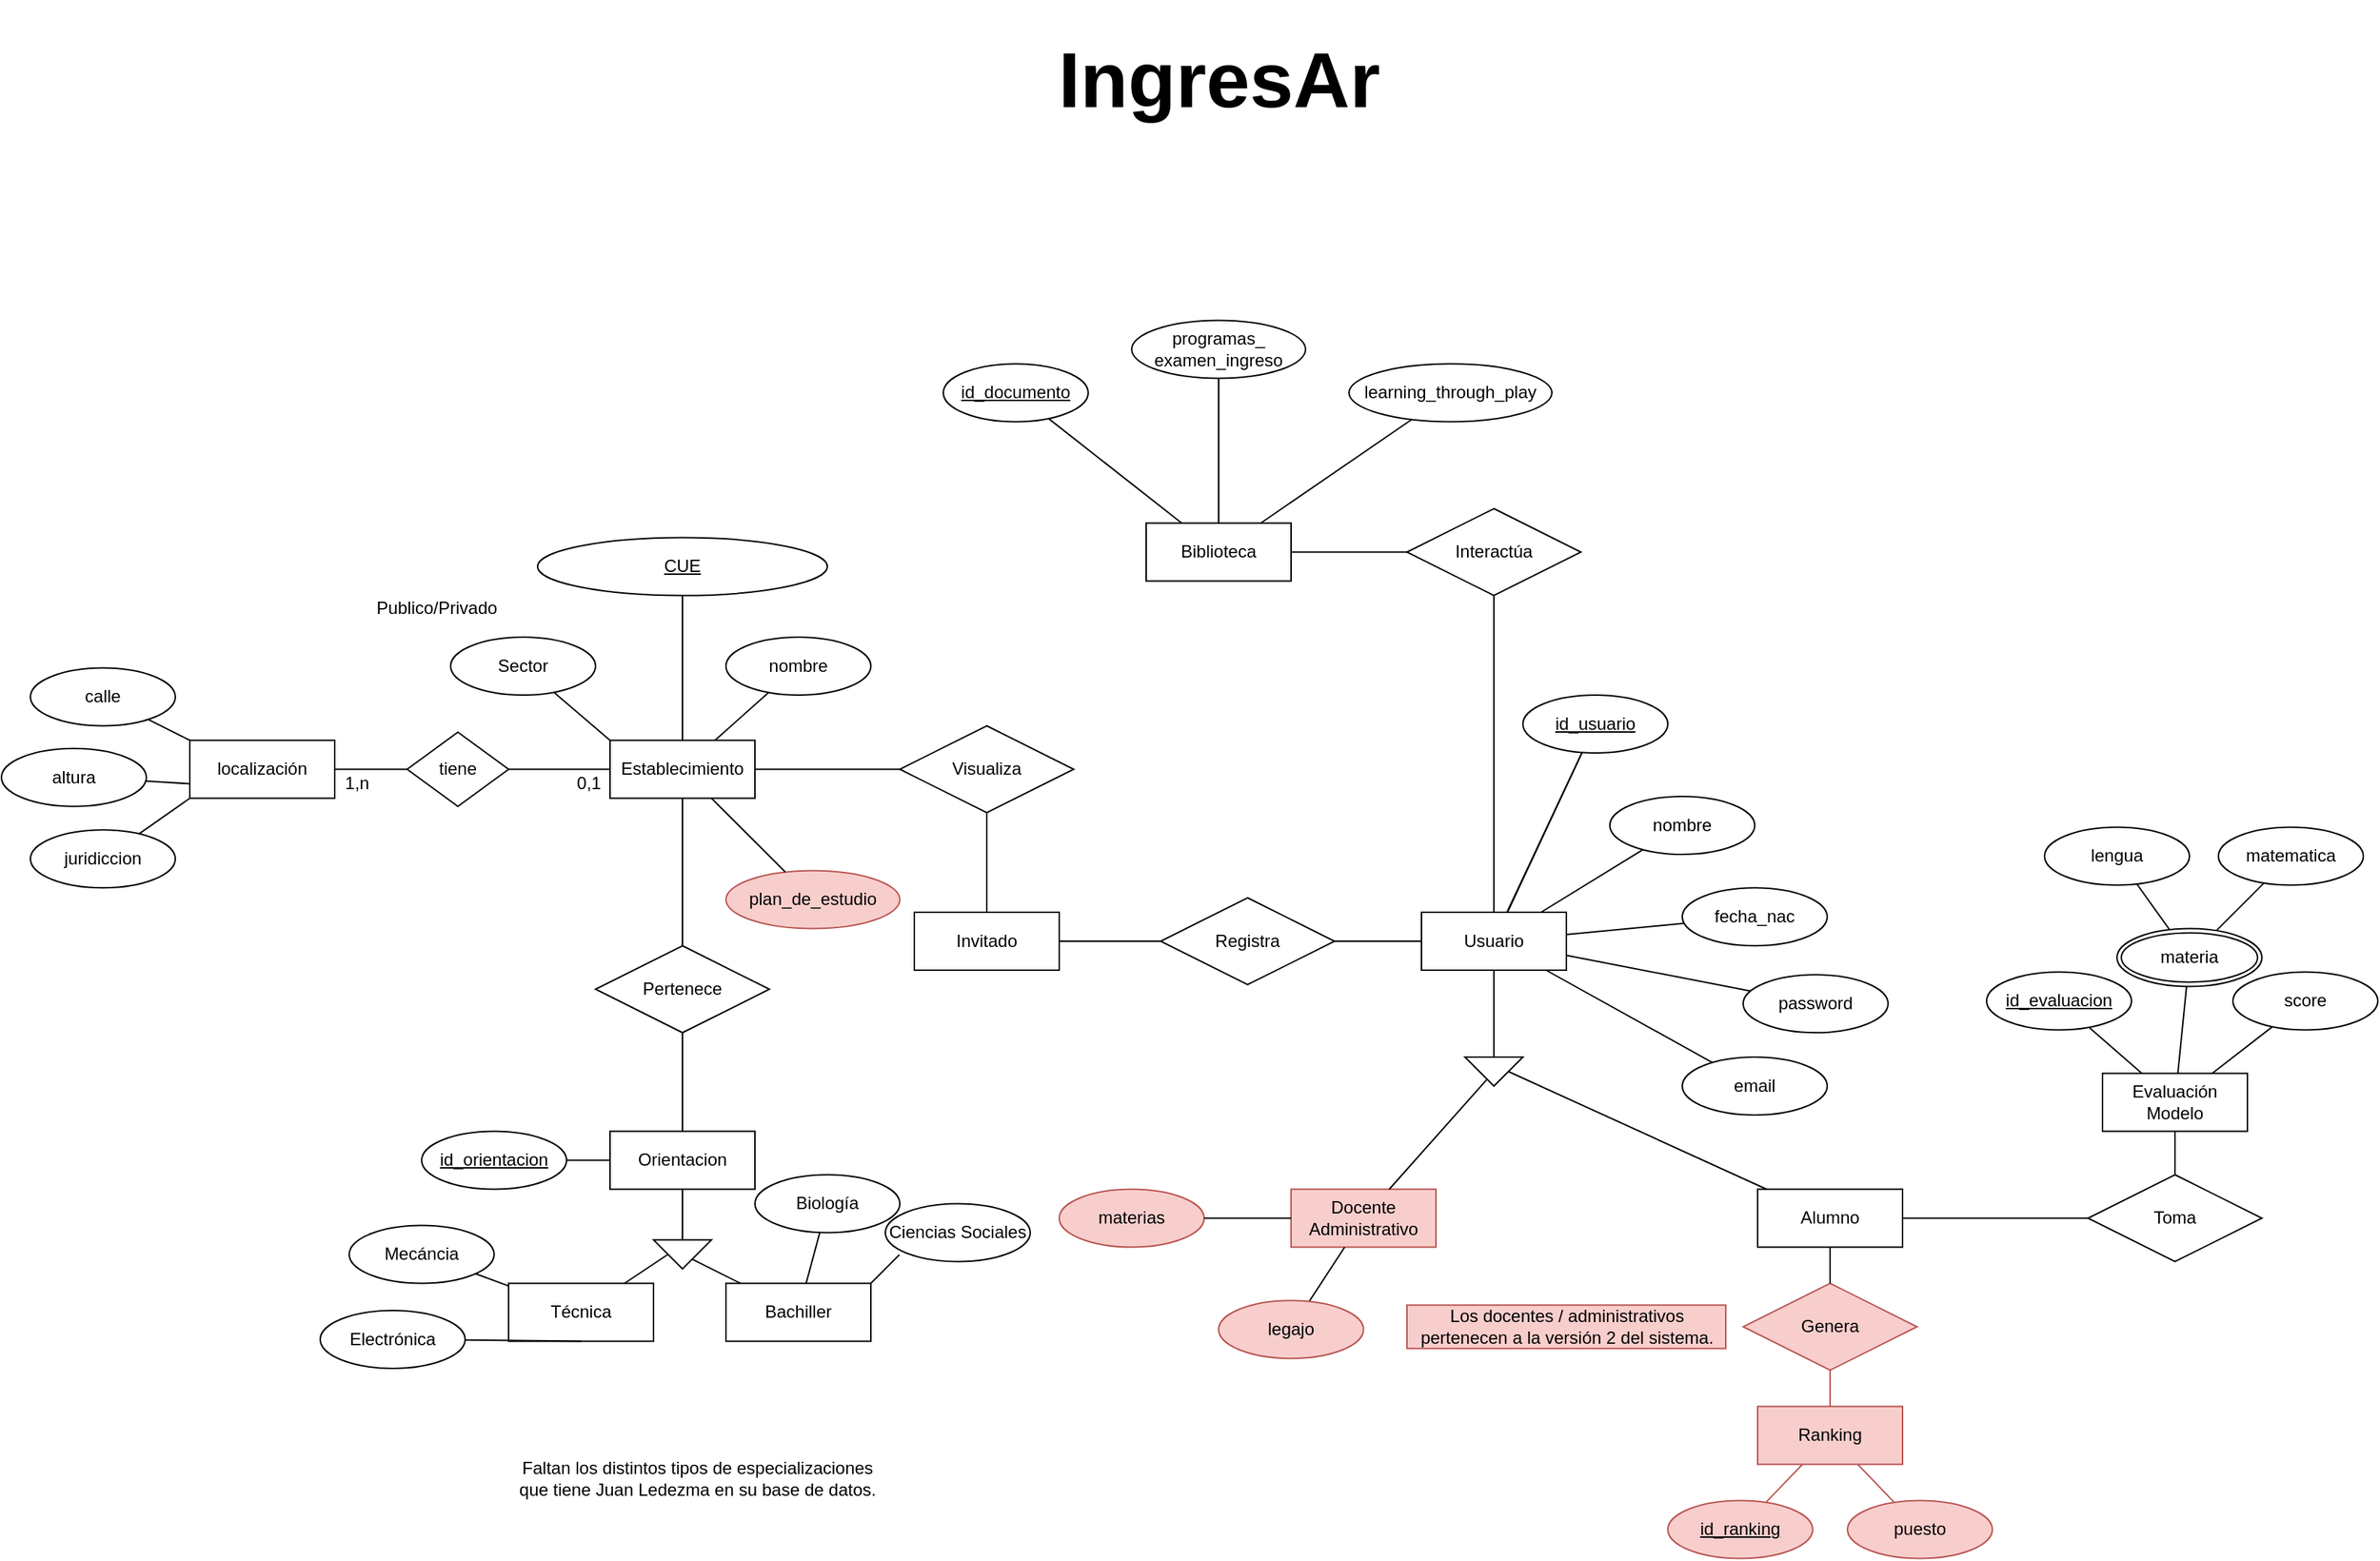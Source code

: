 <mxfile version="13.6.2" type="device" pages="3"><diagram id="C5RBs43oDa-KdzZeNtuy" name="MER"><mxGraphModel dx="1732" dy="1841" grid="1" gridSize="10" guides="1" tooltips="1" connect="1" arrows="1" fold="1" page="1" pageScale="1" pageWidth="827" pageHeight="1169" math="0" shadow="0"><root><mxCell id="WIyWlLk6GJQsqaUBKTNV-0"/><mxCell id="WIyWlLk6GJQsqaUBKTNV-1" parent="WIyWlLk6GJQsqaUBKTNV-0"/><mxCell id="CtugPG0uTECS5G1yRGEh-0" value="&lt;font style=&quot;font-size: 54px&quot;&gt;IngresAr&lt;/font&gt;" style="text;strokeColor=none;fillColor=none;html=1;fontSize=24;fontStyle=1;verticalAlign=middle;align=center;" parent="WIyWlLk6GJQsqaUBKTNV-1" vertex="1"><mxGeometry x="225" y="-360" width="330" height="110" as="geometry"/></mxCell><mxCell id="CtugPG0uTECS5G1yRGEh-1" value="Establecimiento" style="whiteSpace=wrap;html=1;align=center;" parent="WIyWlLk6GJQsqaUBKTNV-1" vertex="1"><mxGeometry x="-30" y="151.25" width="100" height="40" as="geometry"/></mxCell><mxCell id="CtugPG0uTECS5G1yRGEh-2" value="Usuario" style="whiteSpace=wrap;html=1;align=center;" parent="WIyWlLk6GJQsqaUBKTNV-1" vertex="1"><mxGeometry x="530" y="270" width="100" height="40" as="geometry"/></mxCell><mxCell id="CtugPG0uTECS5G1yRGEh-5" value="nombre" style="ellipse;whiteSpace=wrap;html=1;align=center;" parent="WIyWlLk6GJQsqaUBKTNV-1" vertex="1"><mxGeometry x="660" y="190" width="100" height="40" as="geometry"/></mxCell><mxCell id="CtugPG0uTECS5G1yRGEh-9" value="Docente Administrativo" style="whiteSpace=wrap;html=1;align=center;fillColor=#f8cecc;strokeColor=#b85450;" parent="WIyWlLk6GJQsqaUBKTNV-1" vertex="1"><mxGeometry x="440" y="461.25" width="100" height="40" as="geometry"/></mxCell><mxCell id="CtugPG0uTECS5G1yRGEh-10" value="" style="triangle;whiteSpace=wrap;html=1;rotation=90;" parent="WIyWlLk6GJQsqaUBKTNV-1" vertex="1"><mxGeometry x="570" y="360" width="20" height="40" as="geometry"/></mxCell><mxCell id="CtugPG0uTECS5G1yRGEh-11" value="id_usuario" style="ellipse;whiteSpace=wrap;html=1;align=center;fontStyle=4;" parent="WIyWlLk6GJQsqaUBKTNV-1" vertex="1"><mxGeometry x="600" y="120" width="100" height="40" as="geometry"/></mxCell><mxCell id="CtugPG0uTECS5G1yRGEh-12" value="id_documento" style="ellipse;whiteSpace=wrap;html=1;align=center;fontStyle=4;" parent="WIyWlLk6GJQsqaUBKTNV-1" vertex="1"><mxGeometry x="200" y="-108.75" width="100" height="40" as="geometry"/></mxCell><mxCell id="CtugPG0uTECS5G1yRGEh-15" value="Biología" style="ellipse;whiteSpace=wrap;html=1;align=center;" parent="WIyWlLk6GJQsqaUBKTNV-1" vertex="1"><mxGeometry x="70" y="451.25" width="100" height="40" as="geometry"/></mxCell><mxCell id="CtugPG0uTECS5G1yRGEh-16" value="Electrónica" style="ellipse;whiteSpace=wrap;html=1;align=center;" parent="WIyWlLk6GJQsqaUBKTNV-1" vertex="1"><mxGeometry x="-230" y="545" width="100" height="40" as="geometry"/></mxCell><mxCell id="CtugPG0uTECS5G1yRGEh-17" value="Técnica" style="whiteSpace=wrap;html=1;align=center;" parent="WIyWlLk6GJQsqaUBKTNV-1" vertex="1"><mxGeometry x="-100" y="526.25" width="100" height="40" as="geometry"/></mxCell><mxCell id="CtugPG0uTECS5G1yRGEh-18" value="Orientacion" style="whiteSpace=wrap;html=1;align=center;" parent="WIyWlLk6GJQsqaUBKTNV-1" vertex="1"><mxGeometry x="-30" y="421.25" width="100" height="40" as="geometry"/></mxCell><mxCell id="CtugPG0uTECS5G1yRGEh-19" value="Bachiller" style="whiteSpace=wrap;html=1;align=center;" parent="WIyWlLk6GJQsqaUBKTNV-1" vertex="1"><mxGeometry x="50" y="526.25" width="100" height="40" as="geometry"/></mxCell><mxCell id="CtugPG0uTECS5G1yRGEh-20" value="" style="triangle;whiteSpace=wrap;html=1;rotation=90;" parent="WIyWlLk6GJQsqaUBKTNV-1" vertex="1"><mxGeometry x="10" y="486.25" width="20" height="40" as="geometry"/></mxCell><mxCell id="CtugPG0uTECS5G1yRGEh-21" value="" style="endArrow=none;html=1;rounded=0;entryX=0.5;entryY=1;entryDx=0;entryDy=0;" parent="WIyWlLk6GJQsqaUBKTNV-1" source="CtugPG0uTECS5G1yRGEh-17" target="CtugPG0uTECS5G1yRGEh-20" edge="1"><mxGeometry relative="1" as="geometry"><mxPoint x="-40" y="511.25" as="sourcePoint"/><mxPoint x="-23" y="514.25" as="targetPoint"/></mxGeometry></mxCell><mxCell id="CtugPG0uTECS5G1yRGEh-22" value="" style="endArrow=none;html=1;rounded=0;" parent="WIyWlLk6GJQsqaUBKTNV-1" source="CtugPG0uTECS5G1yRGEh-19" target="CtugPG0uTECS5G1yRGEh-20" edge="1"><mxGeometry relative="1" as="geometry"><mxPoint x="-62.979" y="551.25" as="sourcePoint"/><mxPoint x="-13" y="524.25" as="targetPoint"/></mxGeometry></mxCell><mxCell id="CtugPG0uTECS5G1yRGEh-23" value="" style="endArrow=none;html=1;rounded=0;" parent="WIyWlLk6GJQsqaUBKTNV-1" source="CtugPG0uTECS5G1yRGEh-18" target="CtugPG0uTECS5G1yRGEh-20" edge="1"><mxGeometry relative="1" as="geometry"><mxPoint x="-40" y="511.25" as="sourcePoint"/><mxPoint x="120" y="511.25" as="targetPoint"/></mxGeometry></mxCell><mxCell id="CtugPG0uTECS5G1yRGEh-25" value="" style="endArrow=none;html=1;rounded=0;" parent="WIyWlLk6GJQsqaUBKTNV-1" source="CtugPG0uTECS5G1yRGEh-2" target="CtugPG0uTECS5G1yRGEh-10" edge="1"><mxGeometry relative="1" as="geometry"><mxPoint x="270" y="380" as="sourcePoint"/><mxPoint x="430" y="380" as="targetPoint"/></mxGeometry></mxCell><mxCell id="CtugPG0uTECS5G1yRGEh-27" value="" style="endArrow=none;html=1;rounded=0;" parent="WIyWlLk6GJQsqaUBKTNV-1" source="CtugPG0uTECS5G1yRGEh-9" target="CtugPG0uTECS5G1yRGEh-10" edge="1"><mxGeometry relative="1" as="geometry"><mxPoint x="550.167" y="410" as="sourcePoint"/><mxPoint x="590" y="380" as="targetPoint"/></mxGeometry></mxCell><mxCell id="CtugPG0uTECS5G1yRGEh-29" value="Mecáncia" style="ellipse;whiteSpace=wrap;html=1;align=center;" parent="WIyWlLk6GJQsqaUBKTNV-1" vertex="1"><mxGeometry x="-210" y="486.25" width="100" height="40" as="geometry"/></mxCell><mxCell id="CtugPG0uTECS5G1yRGEh-32" value="Ciencias Sociales" style="ellipse;whiteSpace=wrap;html=1;align=center;" parent="WIyWlLk6GJQsqaUBKTNV-1" vertex="1"><mxGeometry x="160" y="471.25" width="100" height="40" as="geometry"/></mxCell><mxCell id="CtugPG0uTECS5G1yRGEh-33" value="" style="endArrow=none;html=1;rounded=0;entryX=0.5;entryY=1;entryDx=0;entryDy=0;" parent="WIyWlLk6GJQsqaUBKTNV-1" source="CtugPG0uTECS5G1yRGEh-16" target="CtugPG0uTECS5G1yRGEh-17" edge="1"><mxGeometry relative="1" as="geometry"><mxPoint x="50" y="511.25" as="sourcePoint"/><mxPoint x="210" y="511.25" as="targetPoint"/></mxGeometry></mxCell><mxCell id="CtugPG0uTECS5G1yRGEh-34" value="" style="endArrow=none;html=1;rounded=0;" parent="WIyWlLk6GJQsqaUBKTNV-1" source="CtugPG0uTECS5G1yRGEh-29" target="CtugPG0uTECS5G1yRGEh-17" edge="1"><mxGeometry relative="1" as="geometry"><mxPoint x="-71.231" y="641.761" as="sourcePoint"/><mxPoint x="-100" y="591.25" as="targetPoint"/></mxGeometry></mxCell><mxCell id="CtugPG0uTECS5G1yRGEh-35" value="" style="endArrow=none;html=1;rounded=0;" parent="WIyWlLk6GJQsqaUBKTNV-1" source="CtugPG0uTECS5G1yRGEh-15" target="CtugPG0uTECS5G1yRGEh-19" edge="1"><mxGeometry relative="1" as="geometry"><mxPoint x="-71.231" y="641.761" as="sourcePoint"/><mxPoint x="-100" y="591.25" as="targetPoint"/></mxGeometry></mxCell><mxCell id="CtugPG0uTECS5G1yRGEh-36" value="" style="endArrow=none;html=1;rounded=0;exitX=0.097;exitY=0.881;exitDx=0;exitDy=0;entryX=1;entryY=0;entryDx=0;entryDy=0;exitPerimeter=0;" parent="WIyWlLk6GJQsqaUBKTNV-1" target="CtugPG0uTECS5G1yRGEh-19" edge="1" source="CtugPG0uTECS5G1yRGEh-32"><mxGeometry relative="1" as="geometry"><mxPoint x="46.171" y="701.403" as="sourcePoint"/><mxPoint x="104.444" y="591.25" as="targetPoint"/></mxGeometry></mxCell><mxCell id="CtugPG0uTECS5G1yRGEh-38" value="juridiccion" style="ellipse;whiteSpace=wrap;html=1;align=center;" parent="WIyWlLk6GJQsqaUBKTNV-1" vertex="1"><mxGeometry x="-430" y="213.13" width="100" height="40" as="geometry"/></mxCell><mxCell id="CtugPG0uTECS5G1yRGEh-40" value="calle" style="ellipse;whiteSpace=wrap;html=1;align=center;" parent="WIyWlLk6GJQsqaUBKTNV-1" vertex="1"><mxGeometry x="-430" y="101.25" width="100" height="40" as="geometry"/></mxCell><mxCell id="CtugPG0uTECS5G1yRGEh-41" value="altura" style="ellipse;whiteSpace=wrap;html=1;align=center;" parent="WIyWlLk6GJQsqaUBKTNV-1" vertex="1"><mxGeometry x="-450" y="156.88" width="100" height="40" as="geometry"/></mxCell><mxCell id="CtugPG0uTECS5G1yRGEh-42" value="id_orientacion" style="ellipse;whiteSpace=wrap;html=1;align=center;fontStyle=4;" parent="WIyWlLk6GJQsqaUBKTNV-1" vertex="1"><mxGeometry x="-160" y="421.25" width="100" height="40" as="geometry"/></mxCell><mxCell id="CtugPG0uTECS5G1yRGEh-43" value="" style="endArrow=none;html=1;rounded=0;" parent="WIyWlLk6GJQsqaUBKTNV-1" source="CtugPG0uTECS5G1yRGEh-18" target="CtugPG0uTECS5G1yRGEh-42" edge="1"><mxGeometry relative="1" as="geometry"><mxPoint x="10" y="391.25" as="sourcePoint"/><mxPoint x="170" y="391.25" as="targetPoint"/></mxGeometry></mxCell><mxCell id="CtugPG0uTECS5G1yRGEh-44" value="" style="endArrow=none;html=1;rounded=0;" parent="WIyWlLk6GJQsqaUBKTNV-1" source="CtugPG0uTECS5G1yRGEh-11" target="CtugPG0uTECS5G1yRGEh-2" edge="1"><mxGeometry relative="1" as="geometry"><mxPoint x="310" y="520" as="sourcePoint"/><mxPoint x="470" y="520" as="targetPoint"/></mxGeometry></mxCell><mxCell id="CtugPG0uTECS5G1yRGEh-46" value="materias" style="ellipse;whiteSpace=wrap;html=1;align=center;fillColor=#f8cecc;strokeColor=#b85450;" parent="WIyWlLk6GJQsqaUBKTNV-1" vertex="1"><mxGeometry x="280" y="461.25" width="100" height="40" as="geometry"/></mxCell><mxCell id="CtugPG0uTECS5G1yRGEh-47" value="email" style="ellipse;whiteSpace=wrap;html=1;align=center;" parent="WIyWlLk6GJQsqaUBKTNV-1" vertex="1"><mxGeometry x="710" y="370" width="100" height="40" as="geometry"/></mxCell><mxCell id="CtugPG0uTECS5G1yRGEh-52" value="" style="endArrow=none;html=1;rounded=0;" parent="WIyWlLk6GJQsqaUBKTNV-1" source="CtugPG0uTECS5G1yRGEh-9" target="CtugPG0uTECS5G1yRGEh-46" edge="1"><mxGeometry relative="1" as="geometry"><mxPoint x="411" y="451.25" as="sourcePoint"/><mxPoint x="518.859" y="531.753" as="targetPoint"/></mxGeometry></mxCell><mxCell id="CtugPG0uTECS5G1yRGEh-55" value="" style="endArrow=none;html=1;rounded=0;exitX=0.5;exitY=1;exitDx=0;exitDy=0;" parent="WIyWlLk6GJQsqaUBKTNV-1" source="CtugPG0uTECS5G1yRGEh-3" target="CtugPG0uTECS5G1yRGEh-18" edge="1"><mxGeometry relative="1" as="geometry"><mxPoint x="120" y="391.25" as="sourcePoint"/><mxPoint x="280" y="391.25" as="targetPoint"/></mxGeometry></mxCell><mxCell id="CtugPG0uTECS5G1yRGEh-3" value="Pertenece" style="shape=rhombus;perimeter=rhombusPerimeter;whiteSpace=wrap;html=1;align=center;" parent="WIyWlLk6GJQsqaUBKTNV-1" vertex="1"><mxGeometry x="-40" y="293.13" width="120" height="60" as="geometry"/></mxCell><mxCell id="CtugPG0uTECS5G1yRGEh-56" value="" style="endArrow=none;html=1;rounded=0;entryX=0.5;entryY=0;entryDx=0;entryDy=0;" parent="WIyWlLk6GJQsqaUBKTNV-1" source="CtugPG0uTECS5G1yRGEh-1" target="CtugPG0uTECS5G1yRGEh-3" edge="1"><mxGeometry relative="1" as="geometry"><mxPoint x="20" y="191.25" as="sourcePoint"/><mxPoint x="20" y="321.25" as="targetPoint"/></mxGeometry></mxCell><mxCell id="CtugPG0uTECS5G1yRGEh-58" value="" style="endArrow=none;html=1;rounded=0;entryX=0;entryY=0.75;entryDx=0;entryDy=0;" parent="WIyWlLk6GJQsqaUBKTNV-1" source="CtugPG0uTECS5G1yRGEh-41" target="LcqSjx4e0BW0y9rPXVTJ-1" edge="1"><mxGeometry relative="1" as="geometry"><mxPoint x="-186.379" y="243.622" as="sourcePoint"/><mxPoint x="-380" y="41.25" as="targetPoint"/></mxGeometry></mxCell><mxCell id="CtugPG0uTECS5G1yRGEh-59" value="" style="endArrow=none;html=1;rounded=0;entryX=0;entryY=0;entryDx=0;entryDy=0;" parent="WIyWlLk6GJQsqaUBKTNV-1" source="CtugPG0uTECS5G1yRGEh-40" target="LcqSjx4e0BW0y9rPXVTJ-1" edge="1"><mxGeometry relative="1" as="geometry"><mxPoint x="-220.644" y="208.051" as="sourcePoint"/><mxPoint x="-381.93" y="41.235" as="targetPoint"/></mxGeometry></mxCell><mxCell id="CtugPG0uTECS5G1yRGEh-62" value="" style="endArrow=none;html=1;rounded=0;" parent="WIyWlLk6GJQsqaUBKTNV-1" source="CtugPG0uTECS5G1yRGEh-12" target="CtugPG0uTECS5G1yRGEh-74" edge="1"><mxGeometry relative="1" as="geometry"><mxPoint x="135.725" y="228.4" as="sourcePoint"/><mxPoint x="170" y="251.25" as="targetPoint"/></mxGeometry></mxCell><mxCell id="CtugPG0uTECS5G1yRGEh-65" value="" style="endArrow=none;html=1;rounded=0;" parent="WIyWlLk6GJQsqaUBKTNV-1" source="CtugPG0uTECS5G1yRGEh-2" target="CtugPG0uTECS5G1yRGEh-5" edge="1"><mxGeometry relative="1" as="geometry"><mxPoint x="270" y="360" as="sourcePoint"/><mxPoint x="430" y="360" as="targetPoint"/></mxGeometry></mxCell><mxCell id="CtugPG0uTECS5G1yRGEh-68" value="" style="endArrow=none;html=1;rounded=0;" parent="WIyWlLk6GJQsqaUBKTNV-1" source="CtugPG0uTECS5G1yRGEh-2" target="CtugPG0uTECS5G1yRGEh-47" edge="1"><mxGeometry relative="1" as="geometry"><mxPoint x="570" y="400" as="sourcePoint"/><mxPoint x="730" y="400" as="targetPoint"/></mxGeometry></mxCell><mxCell id="CtugPG0uTECS5G1yRGEh-74" value="Biblioteca" style="whiteSpace=wrap;html=1;align=center;" parent="WIyWlLk6GJQsqaUBKTNV-1" vertex="1"><mxGeometry x="340" y="1.25" width="100" height="40" as="geometry"/></mxCell><mxCell id="CtugPG0uTECS5G1yRGEh-76" value="" style="endArrow=none;html=1;rounded=0;" parent="WIyWlLk6GJQsqaUBKTNV-1" source="CtugPG0uTECS5G1yRGEh-79" target="CtugPG0uTECS5G1yRGEh-74" edge="1"><mxGeometry relative="1" as="geometry"><mxPoint x="221.053" y="251.25" as="sourcePoint"/><mxPoint x="378.947" y="101.25" as="targetPoint"/></mxGeometry></mxCell><mxCell id="CtugPG0uTECS5G1yRGEh-79" value="Interactúa" style="shape=rhombus;perimeter=rhombusPerimeter;whiteSpace=wrap;html=1;align=center;" parent="WIyWlLk6GJQsqaUBKTNV-1" vertex="1"><mxGeometry x="520" y="-8.75" width="120" height="60" as="geometry"/></mxCell><mxCell id="CtugPG0uTECS5G1yRGEh-80" value="" style="endArrow=none;html=1;rounded=0;" parent="WIyWlLk6GJQsqaUBKTNV-1" source="CtugPG0uTECS5G1yRGEh-2" target="CtugPG0uTECS5G1yRGEh-79" edge="1"><mxGeometry relative="1" as="geometry"><mxPoint x="560" y="270.0" as="sourcePoint"/><mxPoint x="410" y="120.0" as="targetPoint"/></mxGeometry></mxCell><mxCell id="CtugPG0uTECS5G1yRGEh-82" value="CUE" style="ellipse;whiteSpace=wrap;html=1;align=center;fontStyle=4;" parent="WIyWlLk6GJQsqaUBKTNV-1" vertex="1"><mxGeometry x="-80" y="11.25" width="200" height="40" as="geometry"/></mxCell><mxCell id="CtugPG0uTECS5G1yRGEh-83" value="" style="endArrow=none;html=1;rounded=0;" parent="WIyWlLk6GJQsqaUBKTNV-1" source="CtugPG0uTECS5G1yRGEh-82" target="CtugPG0uTECS5G1yRGEh-1" edge="1"><mxGeometry relative="1" as="geometry"><mxPoint x="145.73" y="-159.766" as="sourcePoint"/><mxPoint x="16" y="149" as="targetPoint"/></mxGeometry></mxCell><mxCell id="CtugPG0uTECS5G1yRGEh-85" value="learning_through_play" style="ellipse;whiteSpace=wrap;html=1;align=center;" parent="WIyWlLk6GJQsqaUBKTNV-1" vertex="1"><mxGeometry x="480" y="-108.75" width="140" height="40" as="geometry"/></mxCell><mxCell id="CtugPG0uTECS5G1yRGEh-87" value="" style="endArrow=none;html=1;rounded=0;" parent="WIyWlLk6GJQsqaUBKTNV-1" source="CtugPG0uTECS5G1yRGEh-85" target="CtugPG0uTECS5G1yRGEh-74" edge="1"><mxGeometry relative="1" as="geometry"><mxPoint x="440" y="-68.75" as="sourcePoint"/><mxPoint x="408" y="11.25" as="targetPoint"/></mxGeometry></mxCell><mxCell id="CtugPG0uTECS5G1yRGEh-89" value="" style="endArrow=none;html=1;rounded=0;" parent="WIyWlLk6GJQsqaUBKTNV-1" source="CtugPG0uTECS5G1yRGEh-90" target="CtugPG0uTECS5G1yRGEh-9" edge="1"><mxGeometry relative="1" as="geometry"><mxPoint x="610" y="481.25" as="sourcePoint"/><mxPoint x="470" y="501.25" as="targetPoint"/></mxGeometry></mxCell><mxCell id="CtugPG0uTECS5G1yRGEh-90" value="legajo" style="ellipse;whiteSpace=wrap;html=1;align=center;fillColor=#f8cecc;strokeColor=#b85450;" parent="WIyWlLk6GJQsqaUBKTNV-1" vertex="1"><mxGeometry x="390" y="538.13" width="100" height="40" as="geometry"/></mxCell><mxCell id="CtugPG0uTECS5G1yRGEh-96" value="Los docentes / administrativos&lt;br&gt;pertenecen a la versión 2 del sistema." style="text;html=1;align=center;verticalAlign=middle;resizable=0;points=[];autosize=1;fillColor=#f8cecc;strokeColor=#b85450;" parent="WIyWlLk6GJQsqaUBKTNV-1" vertex="1"><mxGeometry x="520" y="541.25" width="220" height="30" as="geometry"/></mxCell><mxCell id="CtugPG0uTECS5G1yRGEh-100" value="nombre" style="ellipse;whiteSpace=wrap;html=1;align=center;" parent="WIyWlLk6GJQsqaUBKTNV-1" vertex="1"><mxGeometry x="50" y="80" width="100" height="40" as="geometry"/></mxCell><mxCell id="CtugPG0uTECS5G1yRGEh-102" value="fecha_nac" style="ellipse;whiteSpace=wrap;html=1;align=center;" parent="WIyWlLk6GJQsqaUBKTNV-1" vertex="1"><mxGeometry x="710" y="253.13" width="100" height="40" as="geometry"/></mxCell><mxCell id="CtugPG0uTECS5G1yRGEh-103" value="" style="endArrow=none;html=1;rounded=0;" parent="WIyWlLk6GJQsqaUBKTNV-1" source="CtugPG0uTECS5G1yRGEh-102" target="CtugPG0uTECS5G1yRGEh-2" edge="1"><mxGeometry relative="1" as="geometry"><mxPoint x="310" y="220" as="sourcePoint"/><mxPoint x="470" y="220" as="targetPoint"/></mxGeometry></mxCell><mxCell id="CtugPG0uTECS5G1yRGEh-112" value="" style="endArrow=none;html=1;rounded=0;" parent="WIyWlLk6GJQsqaUBKTNV-1" source="CtugPG0uTECS5G1yRGEh-100" target="CtugPG0uTECS5G1yRGEh-1" edge="1"><mxGeometry relative="1" as="geometry"><mxPoint x="160" y="261.25" as="sourcePoint"/><mxPoint x="320" y="261.25" as="targetPoint"/></mxGeometry></mxCell><mxCell id="CtugPG0uTECS5G1yRGEh-113" value="Faltan los distintos tipos de especializaciones&lt;br&gt;que tiene Juan Ledezma en su base de datos." style="text;html=1;align=center;verticalAlign=middle;resizable=0;points=[];autosize=1;" parent="WIyWlLk6GJQsqaUBKTNV-1" vertex="1"><mxGeometry x="-100" y="646.25" width="260" height="30" as="geometry"/></mxCell><mxCell id="CtugPG0uTECS5G1yRGEh-116" value="programas_&lt;br&gt;examen_ingreso" style="ellipse;whiteSpace=wrap;html=1;align=center;" parent="WIyWlLk6GJQsqaUBKTNV-1" vertex="1"><mxGeometry x="330" y="-138.75" width="120" height="40" as="geometry"/></mxCell><mxCell id="CtugPG0uTECS5G1yRGEh-117" value="" style="endArrow=none;html=1;rounded=0;" parent="WIyWlLk6GJQsqaUBKTNV-1" source="CtugPG0uTECS5G1yRGEh-116" target="CtugPG0uTECS5G1yRGEh-74" edge="1"><mxGeometry relative="1" as="geometry"><mxPoint x="320" y="61.25" as="sourcePoint"/><mxPoint x="480" y="61.25" as="targetPoint"/></mxGeometry></mxCell><mxCell id="CtugPG0uTECS5G1yRGEh-118" value="plan_de_estudio" style="ellipse;whiteSpace=wrap;html=1;align=center;fillColor=#f8cecc;strokeColor=#b85450;" parent="WIyWlLk6GJQsqaUBKTNV-1" vertex="1"><mxGeometry x="50" y="241.25" width="120" height="40" as="geometry"/></mxCell><mxCell id="CtugPG0uTECS5G1yRGEh-119" value="" style="endArrow=none;html=1;rounded=0;" parent="WIyWlLk6GJQsqaUBKTNV-1" source="CtugPG0uTECS5G1yRGEh-118" target="CtugPG0uTECS5G1yRGEh-1" edge="1"><mxGeometry relative="1" as="geometry"><mxPoint x="-100" y="641.25" as="sourcePoint"/><mxPoint x="-100" y="411.25" as="targetPoint"/></mxGeometry></mxCell><mxCell id="CtugPG0uTECS5G1yRGEh-131" value="Alumno" style="whiteSpace=wrap;html=1;align=center;" parent="WIyWlLk6GJQsqaUBKTNV-1" vertex="1"><mxGeometry x="762" y="461.25" width="100" height="40" as="geometry"/></mxCell><mxCell id="CtugPG0uTECS5G1yRGEh-132" value="score" style="ellipse;whiteSpace=wrap;html=1;align=center;" parent="WIyWlLk6GJQsqaUBKTNV-1" vertex="1"><mxGeometry x="1090" y="311.25" width="100" height="40" as="geometry"/></mxCell><mxCell id="CtugPG0uTECS5G1yRGEh-133" value="" style="endArrow=none;html=1;rounded=0;" parent="WIyWlLk6GJQsqaUBKTNV-1" source="CtugPG0uTECS5G1yRGEh-136" target="CtugPG0uTECS5G1yRGEh-135" edge="1"><mxGeometry relative="1" as="geometry"><mxPoint x="1248.4" y="511.25" as="sourcePoint"/><mxPoint x="1245.04" y="553.25" as="targetPoint"/></mxGeometry></mxCell><mxCell id="CtugPG0uTECS5G1yRGEh-134" value="" style="endArrow=none;html=1;rounded=0;" parent="WIyWlLk6GJQsqaUBKTNV-1" source="CtugPG0uTECS5G1yRGEh-132" target="CtugPG0uTECS5G1yRGEh-135" edge="1"><mxGeometry relative="1" as="geometry"><mxPoint x="747.851" y="505.45" as="sourcePoint"/><mxPoint x="810" y="497.5" as="targetPoint"/></mxGeometry></mxCell><mxCell id="CtugPG0uTECS5G1yRGEh-135" value="Evaluación Modelo" style="whiteSpace=wrap;html=1;align=center;" parent="WIyWlLk6GJQsqaUBKTNV-1" vertex="1"><mxGeometry x="1000" y="381.25" width="100" height="40" as="geometry"/></mxCell><mxCell id="CtugPG0uTECS5G1yRGEh-136" value="Toma" style="shape=rhombus;perimeter=rhombusPerimeter;whiteSpace=wrap;html=1;align=center;" parent="WIyWlLk6GJQsqaUBKTNV-1" vertex="1"><mxGeometry x="990" y="451.25" width="120" height="60" as="geometry"/></mxCell><mxCell id="CtugPG0uTECS5G1yRGEh-137" value="" style="endArrow=none;html=1;rounded=0;" parent="WIyWlLk6GJQsqaUBKTNV-1" source="CtugPG0uTECS5G1yRGEh-131" target="CtugPG0uTECS5G1yRGEh-136" edge="1"><mxGeometry relative="1" as="geometry"><mxPoint x="1307.368" y="373.13" as="sourcePoint"/><mxPoint x="1212.632" y="223.13" as="targetPoint"/></mxGeometry></mxCell><mxCell id="CtugPG0uTECS5G1yRGEh-138" value="id_evaluacion" style="ellipse;whiteSpace=wrap;html=1;align=center;fontStyle=4;" parent="WIyWlLk6GJQsqaUBKTNV-1" vertex="1"><mxGeometry x="920" y="311.25" width="100" height="40" as="geometry"/></mxCell><mxCell id="CtugPG0uTECS5G1yRGEh-139" value="" style="endArrow=none;html=1;rounded=0;" parent="WIyWlLk6GJQsqaUBKTNV-1" source="CtugPG0uTECS5G1yRGEh-138" target="CtugPG0uTECS5G1yRGEh-135" edge="1"><mxGeometry relative="1" as="geometry"><mxPoint x="1116.585" y="368.921" as="sourcePoint"/><mxPoint x="1086.667" y="391.25" as="targetPoint"/></mxGeometry></mxCell><mxCell id="CtugPG0uTECS5G1yRGEh-140" value="" style="endArrow=none;html=1;rounded=0;" parent="WIyWlLk6GJQsqaUBKTNV-1" target="CtugPG0uTECS5G1yRGEh-135" edge="1"><mxGeometry relative="1" as="geometry"><mxPoint x="1058.002" y="321.234" as="sourcePoint"/><mxPoint x="1290" y="461.25" as="targetPoint"/></mxGeometry></mxCell><mxCell id="CtugPG0uTECS5G1yRGEh-141" value="materia" style="ellipse;shape=doubleEllipse;margin=3;whiteSpace=wrap;html=1;align=center;" parent="WIyWlLk6GJQsqaUBKTNV-1" vertex="1"><mxGeometry x="1010" y="281.25" width="100" height="40" as="geometry"/></mxCell><mxCell id="CtugPG0uTECS5G1yRGEh-142" value="lengua" style="ellipse;whiteSpace=wrap;html=1;align=center;" parent="WIyWlLk6GJQsqaUBKTNV-1" vertex="1"><mxGeometry x="960" y="211.25" width="100" height="40" as="geometry"/></mxCell><mxCell id="CtugPG0uTECS5G1yRGEh-143" value="matematica" style="ellipse;whiteSpace=wrap;html=1;align=center;" parent="WIyWlLk6GJQsqaUBKTNV-1" vertex="1"><mxGeometry x="1080" y="211.25" width="100" height="40" as="geometry"/></mxCell><mxCell id="CtugPG0uTECS5G1yRGEh-144" value="" style="endArrow=none;html=1;rounded=0;" parent="WIyWlLk6GJQsqaUBKTNV-1" source="CtugPG0uTECS5G1yRGEh-142" target="CtugPG0uTECS5G1yRGEh-141" edge="1"><mxGeometry relative="1" as="geometry"><mxPoint x="1100" y="231.25" as="sourcePoint"/><mxPoint x="1260" y="231.25" as="targetPoint"/></mxGeometry></mxCell><mxCell id="CtugPG0uTECS5G1yRGEh-145" value="" style="endArrow=none;html=1;rounded=0;" parent="WIyWlLk6GJQsqaUBKTNV-1" source="CtugPG0uTECS5G1yRGEh-143" target="CtugPG0uTECS5G1yRGEh-141" edge="1"><mxGeometry relative="1" as="geometry"><mxPoint x="1044.02" y="260.844" as="sourcePoint"/><mxPoint x="1059.886" y="291.663" as="targetPoint"/></mxGeometry></mxCell><mxCell id="CtugPG0uTECS5G1yRGEh-146" value="Ranking" style="whiteSpace=wrap;html=1;align=center;fillColor=#f8cecc;strokeColor=#b85450;" parent="WIyWlLk6GJQsqaUBKTNV-1" vertex="1"><mxGeometry x="762" y="611.25" width="100" height="40" as="geometry"/></mxCell><mxCell id="CtugPG0uTECS5G1yRGEh-147" value="" style="endArrow=none;html=1;rounded=0;fillColor=#f8cecc;strokeColor=#b85450;" parent="WIyWlLk6GJQsqaUBKTNV-1" source="CtugPG0uTECS5G1yRGEh-148" target="CtugPG0uTECS5G1yRGEh-146" edge="1"><mxGeometry relative="1" as="geometry"><mxPoint x="672" y="541.25" as="sourcePoint"/><mxPoint x="832" y="541.25" as="targetPoint"/></mxGeometry></mxCell><mxCell id="CtugPG0uTECS5G1yRGEh-148" value="Genera" style="shape=rhombus;perimeter=rhombusPerimeter;whiteSpace=wrap;html=1;align=center;fillColor=#f8cecc;strokeColor=#b85450;" parent="WIyWlLk6GJQsqaUBKTNV-1" vertex="1"><mxGeometry x="752" y="526.25" width="120" height="60" as="geometry"/></mxCell><mxCell id="CtugPG0uTECS5G1yRGEh-149" value="" style="endArrow=none;html=1;rounded=0;" parent="WIyWlLk6GJQsqaUBKTNV-1" source="CtugPG0uTECS5G1yRGEh-131" target="CtugPG0uTECS5G1yRGEh-148" edge="1"><mxGeometry relative="1" as="geometry"><mxPoint x="812" y="501.25" as="sourcePoint"/><mxPoint x="812" y="591.25" as="targetPoint"/></mxGeometry></mxCell><mxCell id="CtugPG0uTECS5G1yRGEh-150" value="puesto" style="ellipse;whiteSpace=wrap;html=1;align=center;fillColor=#f8cecc;strokeColor=#b85450;" parent="WIyWlLk6GJQsqaUBKTNV-1" vertex="1"><mxGeometry x="824" y="676.25" width="100" height="40" as="geometry"/></mxCell><mxCell id="CtugPG0uTECS5G1yRGEh-151" value="id_ranking" style="ellipse;whiteSpace=wrap;html=1;align=center;fontStyle=4;fillColor=#f8cecc;strokeColor=#b85450;" parent="WIyWlLk6GJQsqaUBKTNV-1" vertex="1"><mxGeometry x="700" y="676.25" width="100" height="40" as="geometry"/></mxCell><mxCell id="CtugPG0uTECS5G1yRGEh-152" value="" style="endArrow=none;html=1;rounded=0;fillColor=#f8cecc;strokeColor=#b85450;" parent="WIyWlLk6GJQsqaUBKTNV-1" source="CtugPG0uTECS5G1yRGEh-151" target="CtugPG0uTECS5G1yRGEh-146" edge="1"><mxGeometry relative="1" as="geometry"><mxPoint x="662" y="671.25" as="sourcePoint"/><mxPoint x="822" y="671.25" as="targetPoint"/></mxGeometry></mxCell><mxCell id="CtugPG0uTECS5G1yRGEh-153" value="" style="endArrow=none;html=1;rounded=0;fillColor=#f8cecc;strokeColor=#b85450;" parent="WIyWlLk6GJQsqaUBKTNV-1" source="CtugPG0uTECS5G1yRGEh-150" target="CtugPG0uTECS5G1yRGEh-146" edge="1"><mxGeometry relative="1" as="geometry"><mxPoint x="777.67" y="687.541" as="sourcePoint"/><mxPoint x="802.923" y="661.25" as="targetPoint"/></mxGeometry></mxCell><mxCell id="CtugPG0uTECS5G1yRGEh-155" value="Visualiza" style="shape=rhombus;perimeter=rhombusPerimeter;whiteSpace=wrap;html=1;align=center;" parent="WIyWlLk6GJQsqaUBKTNV-1" vertex="1"><mxGeometry x="170" y="141.25" width="120" height="60" as="geometry"/></mxCell><mxCell id="CtugPG0uTECS5G1yRGEh-156" value="" style="endArrow=none;html=1;rounded=0;" parent="WIyWlLk6GJQsqaUBKTNV-1" source="CtugPG0uTECS5G1yRGEh-1" target="CtugPG0uTECS5G1yRGEh-155" edge="1"><mxGeometry relative="1" as="geometry"><mxPoint x="52.161" y="191.25" as="sourcePoint"/><mxPoint x="387.839" y="400" as="targetPoint"/></mxGeometry></mxCell><mxCell id="CtugPG0uTECS5G1yRGEh-157" value="" style="endArrow=none;html=1;rounded=0;exitX=0.5;exitY=0;exitDx=0;exitDy=0;" parent="WIyWlLk6GJQsqaUBKTNV-1" source="CtugPG0uTECS5G1yRGEh-10" target="CtugPG0uTECS5G1yRGEh-131" edge="1"><mxGeometry relative="1" as="geometry"><mxPoint x="1020" y="520" as="sourcePoint"/><mxPoint x="1180" y="520" as="targetPoint"/></mxGeometry></mxCell><mxCell id="CtugPG0uTECS5G1yRGEh-158" value="Invitado" style="whiteSpace=wrap;html=1;align=center;" parent="WIyWlLk6GJQsqaUBKTNV-1" vertex="1"><mxGeometry x="180" y="270" width="100" height="40" as="geometry"/></mxCell><mxCell id="CtugPG0uTECS5G1yRGEh-159" value="" style="endArrow=none;html=1;rounded=0;" parent="WIyWlLk6GJQsqaUBKTNV-1" source="CtugPG0uTECS5G1yRGEh-158" target="CtugPG0uTECS5G1yRGEh-155" edge="1"><mxGeometry relative="1" as="geometry"><mxPoint x="350" y="290" as="sourcePoint"/><mxPoint x="510" y="290" as="targetPoint"/></mxGeometry></mxCell><mxCell id="CtugPG0uTECS5G1yRGEh-160" value="" style="endArrow=none;html=1;rounded=0;" parent="WIyWlLk6GJQsqaUBKTNV-1" source="CtugPG0uTECS5G1yRGEh-161" target="CtugPG0uTECS5G1yRGEh-2" edge="1"><mxGeometry relative="1" as="geometry"><mxPoint x="300" y="290.66" as="sourcePoint"/><mxPoint x="460" y="290.66" as="targetPoint"/></mxGeometry></mxCell><mxCell id="CtugPG0uTECS5G1yRGEh-161" value="Registra" style="shape=rhombus;perimeter=rhombusPerimeter;whiteSpace=wrap;html=1;align=center;" parent="WIyWlLk6GJQsqaUBKTNV-1" vertex="1"><mxGeometry x="350" y="260" width="120" height="60" as="geometry"/></mxCell><mxCell id="CtugPG0uTECS5G1yRGEh-162" value="" style="endArrow=none;html=1;rounded=0;" parent="WIyWlLk6GJQsqaUBKTNV-1" source="CtugPG0uTECS5G1yRGEh-158" target="CtugPG0uTECS5G1yRGEh-161" edge="1"><mxGeometry relative="1" as="geometry"><mxPoint x="280" y="290" as="sourcePoint"/><mxPoint x="530" y="290" as="targetPoint"/></mxGeometry></mxCell><mxCell id="yG-2MmAzQPdsgqChhvK--0" value="password" style="ellipse;whiteSpace=wrap;html=1;align=center;" parent="WIyWlLk6GJQsqaUBKTNV-1" vertex="1"><mxGeometry x="752" y="313.13" width="100" height="40" as="geometry"/></mxCell><mxCell id="yG-2MmAzQPdsgqChhvK--1" value="" style="endArrow=none;html=1;rounded=0;" parent="WIyWlLk6GJQsqaUBKTNV-1" source="CtugPG0uTECS5G1yRGEh-2" target="yG-2MmAzQPdsgqChhvK--0" edge="1"><mxGeometry relative="1" as="geometry"><mxPoint x="880" y="420" as="sourcePoint"/><mxPoint x="1040" y="420" as="targetPoint"/></mxGeometry></mxCell><mxCell id="LcqSjx4e0BW0y9rPXVTJ-0" value="" style="endArrow=none;html=1;rounded=0;" edge="1" parent="WIyWlLk6GJQsqaUBKTNV-1" source="CtugPG0uTECS5G1yRGEh-11" target="CtugPG0uTECS5G1yRGEh-2"><mxGeometry relative="1" as="geometry"><mxPoint x="640.899" y="159.666" as="sourcePoint"/><mxPoint x="589.333" y="270" as="targetPoint"/><Array as="points"><mxPoint x="589" y="270"/></Array></mxGeometry></mxCell><mxCell id="LcqSjx4e0BW0y9rPXVTJ-1" value="localización" style="whiteSpace=wrap;html=1;align=center;" vertex="1" parent="WIyWlLk6GJQsqaUBKTNV-1"><mxGeometry x="-320" y="151.25" width="100" height="40" as="geometry"/></mxCell><mxCell id="LcqSjx4e0BW0y9rPXVTJ-2" value="tiene" style="shape=rhombus;perimeter=rhombusPerimeter;whiteSpace=wrap;html=1;align=center;" vertex="1" parent="WIyWlLk6GJQsqaUBKTNV-1"><mxGeometry x="-170" y="145.62" width="70" height="51.25" as="geometry"/></mxCell><mxCell id="LcqSjx4e0BW0y9rPXVTJ-5" value="" style="endArrow=none;html=1;rounded=0;exitX=1;exitY=0.5;exitDx=0;exitDy=0;entryX=0;entryY=0.5;entryDx=0;entryDy=0;" edge="1" parent="WIyWlLk6GJQsqaUBKTNV-1" source="LcqSjx4e0BW0y9rPXVTJ-1" target="LcqSjx4e0BW0y9rPXVTJ-2"><mxGeometry relative="1" as="geometry"><mxPoint x="-180" y="260" as="sourcePoint"/><mxPoint x="-20" y="260" as="targetPoint"/></mxGeometry></mxCell><mxCell id="LcqSjx4e0BW0y9rPXVTJ-6" value="1,n" style="text;html=1;align=center;verticalAlign=middle;resizable=0;points=[];autosize=1;" vertex="1" parent="WIyWlLk6GJQsqaUBKTNV-1"><mxGeometry x="-220" y="171.25" width="30" height="20" as="geometry"/></mxCell><mxCell id="LcqSjx4e0BW0y9rPXVTJ-8" value="0,1" style="text;html=1;align=center;verticalAlign=middle;resizable=0;points=[];autosize=1;" vertex="1" parent="WIyWlLk6GJQsqaUBKTNV-1"><mxGeometry x="-60" y="171.25" width="30" height="20" as="geometry"/></mxCell><mxCell id="LcqSjx4e0BW0y9rPXVTJ-10" value="" style="endArrow=none;html=1;rounded=0;exitX=1;exitY=0.5;exitDx=0;exitDy=0;entryX=0;entryY=0.5;entryDx=0;entryDy=0;" edge="1" parent="WIyWlLk6GJQsqaUBKTNV-1" source="LcqSjx4e0BW0y9rPXVTJ-2" target="CtugPG0uTECS5G1yRGEh-1"><mxGeometry relative="1" as="geometry"><mxPoint x="-100" y="270" as="sourcePoint"/><mxPoint x="60" y="270" as="targetPoint"/></mxGeometry></mxCell><mxCell id="LcqSjx4e0BW0y9rPXVTJ-11" value="" style="endArrow=none;html=1;rounded=0;entryX=0;entryY=1;entryDx=0;entryDy=0;" edge="1" parent="WIyWlLk6GJQsqaUBKTNV-1" source="CtugPG0uTECS5G1yRGEh-38" target="LcqSjx4e0BW0y9rPXVTJ-1"><mxGeometry relative="1" as="geometry"><mxPoint x="-150" y="251.25" as="sourcePoint"/><mxPoint x="-300" y="193" as="targetPoint"/></mxGeometry></mxCell><mxCell id="LcqSjx4e0BW0y9rPXVTJ-14" value="Sector" style="ellipse;whiteSpace=wrap;html=1;align=center;" vertex="1" parent="WIyWlLk6GJQsqaUBKTNV-1"><mxGeometry x="-140" y="80" width="100" height="40" as="geometry"/></mxCell><mxCell id="LcqSjx4e0BW0y9rPXVTJ-15" value="" style="endArrow=none;html=1;rounded=0;entryX=0;entryY=0;entryDx=0;entryDy=0;" edge="1" parent="WIyWlLk6GJQsqaUBKTNV-1" source="LcqSjx4e0BW0y9rPXVTJ-14" target="CtugPG0uTECS5G1yRGEh-1"><mxGeometry relative="1" as="geometry"><mxPoint x="-60" y="150" as="sourcePoint"/><mxPoint x="100" y="150" as="targetPoint"/></mxGeometry></mxCell><mxCell id="LcqSjx4e0BW0y9rPXVTJ-16" value="Publico/Privado" style="text;html=1;align=center;verticalAlign=middle;resizable=0;points=[];autosize=1;" vertex="1" parent="WIyWlLk6GJQsqaUBKTNV-1"><mxGeometry x="-200" y="50" width="100" height="20" as="geometry"/></mxCell></root></mxGraphModel></diagram><diagram id="Z_qlk5hLih5JsOGsx6bA" name="Tablas"><mxGraphModel dx="796" dy="504" grid="1" gridSize="10" guides="1" tooltips="1" connect="1" arrows="1" fold="1" page="1" pageScale="1" pageWidth="850" pageHeight="1100" math="0" shadow="0"><root><mxCell id="h2rdX8NyrmP2KSKsh1cp-0"/><mxCell id="h2rdX8NyrmP2KSKsh1cp-1" parent="h2rdX8NyrmP2KSKsh1cp-0"/></root></mxGraphModel></diagram><diagram id="lLtY9X6jcnyFn7LhwjIq" name="UML"><mxGraphModel dx="796" dy="504" grid="1" gridSize="10" guides="1" tooltips="1" connect="1" arrows="1" fold="1" page="1" pageScale="1" pageWidth="827" pageHeight="1169" math="0" shadow="0"><root><mxCell id="uBXlfI6BAVfxV5Odg96D-0"/><mxCell id="uBXlfI6BAVfxV5Odg96D-1" parent="uBXlfI6BAVfxV5Odg96D-0"/></root></mxGraphModel></diagram></mxfile>
